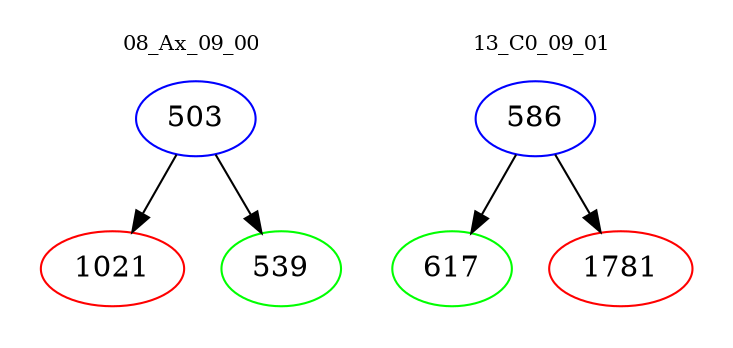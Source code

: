 digraph{
subgraph cluster_0 {
color = white
label = "08_Ax_09_00";
fontsize=10;
T0_503 [label="503", color="blue"]
T0_503 -> T0_1021 [color="black"]
T0_1021 [label="1021", color="red"]
T0_503 -> T0_539 [color="black"]
T0_539 [label="539", color="green"]
}
subgraph cluster_1 {
color = white
label = "13_C0_09_01";
fontsize=10;
T1_586 [label="586", color="blue"]
T1_586 -> T1_617 [color="black"]
T1_617 [label="617", color="green"]
T1_586 -> T1_1781 [color="black"]
T1_1781 [label="1781", color="red"]
}
}
